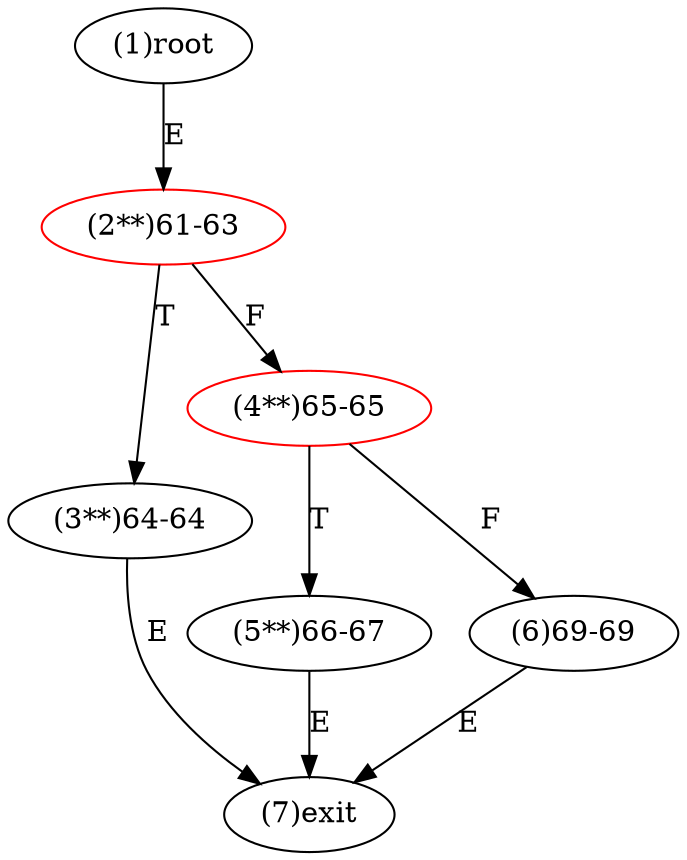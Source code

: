 digraph "" { 
1[ label="(1)root"];
2[ label="(2**)61-63",color=red];
3[ label="(3**)64-64"];
4[ label="(4**)65-65",color=red];
5[ label="(5**)66-67"];
6[ label="(6)69-69"];
7[ label="(7)exit"];
1->2[ label="E"];
2->4[ label="F"];
2->3[ label="T"];
3->7[ label="E"];
4->6[ label="F"];
4->5[ label="T"];
5->7[ label="E"];
6->7[ label="E"];
}